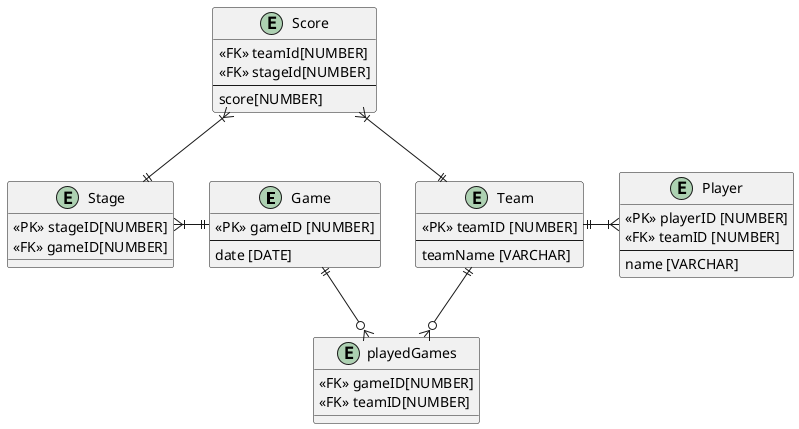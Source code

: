@startuml
    entity Game{
        <<PK>> gameID [NUMBER]
        --
        date [DATE]
    }

    entity playedGames{
        <<FK>> gameID[NUMBER]
        <<FK>> teamID[NUMBER]
    }

    entity Team{
        <<PK>> teamID [NUMBER]
        --
        teamName [VARCHAR]
    }

    entity Player{
        <<PK>> playerID [NUMBER]
        <<FK>> teamID [NUMBER]
        --
        name [VARCHAR]
    }

    entity Stage{
        <<PK>> stageID[NUMBER]
        <<FK>> gameID[NUMBER]
    }

    entity Score{
        <<FK>> teamId[NUMBER]
        <<FK>> stageId[NUMBER]
        --
        score[NUMBER]
    }



    Team||--o{playedGames
    Game||--o{playedGames
    Stage}|-||Game
    Team||-|{Player
    Score}|--||Stage
    Score}|--||Team

@enduml